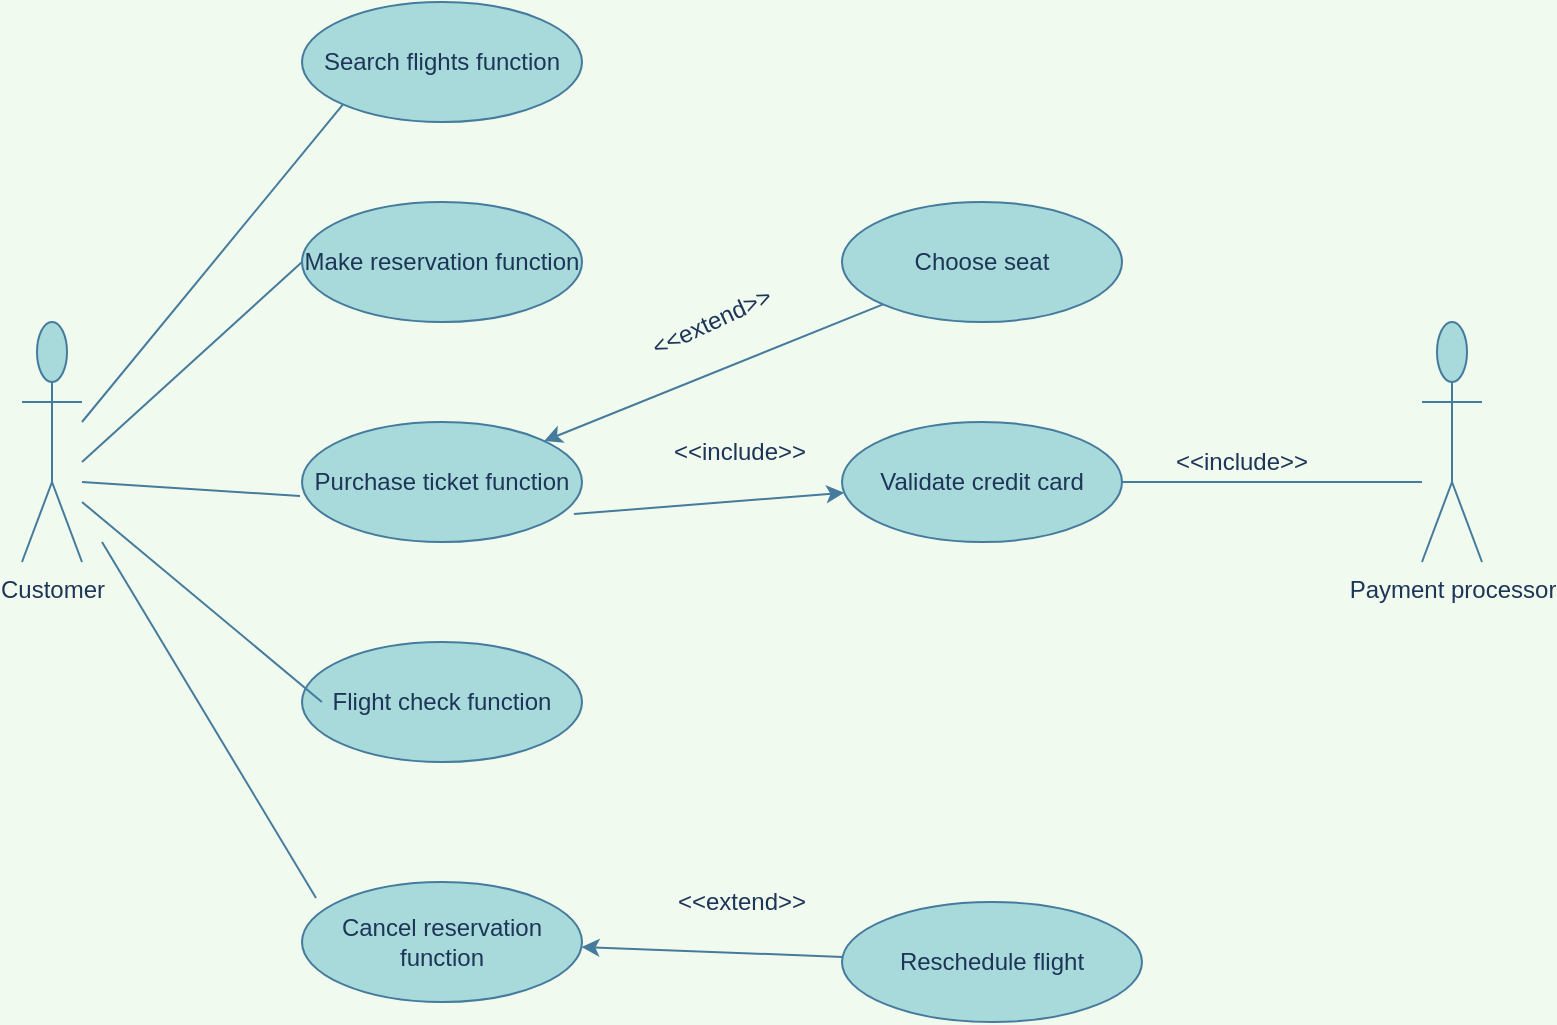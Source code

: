 <mxfile version="13.8.0" type="github">
  <diagram id="a2WmF4fuFvuvMf4313Um" name="Page-1">
    <mxGraphModel dx="868" dy="434" grid="1" gridSize="10" guides="1" tooltips="1" connect="1" arrows="1" fold="1" page="1" pageScale="1" pageWidth="850" pageHeight="1100" background="#F1FAEE" math="0" shadow="0">
      <root>
        <mxCell id="0" />
        <mxCell id="1" parent="0" />
        <mxCell id="ieOa9tC_bQOAgMbwjEyF-1" value="Customer" style="shape=umlActor;verticalLabelPosition=bottom;verticalAlign=top;html=1;outlineConnect=0;fillColor=#A8DADC;strokeColor=#457B9D;fontColor=#1D3557;" vertex="1" parent="1">
          <mxGeometry x="60" y="200" width="30" height="120" as="geometry" />
        </mxCell>
        <mxCell id="ieOa9tC_bQOAgMbwjEyF-2" value="Search flights function" style="ellipse;whiteSpace=wrap;html=1;fillColor=#A8DADC;strokeColor=#457B9D;fontColor=#1D3557;" vertex="1" parent="1">
          <mxGeometry x="200" y="40" width="140" height="60" as="geometry" />
        </mxCell>
        <mxCell id="ieOa9tC_bQOAgMbwjEyF-3" value="Make reservation function" style="ellipse;whiteSpace=wrap;html=1;fillColor=#A8DADC;strokeColor=#457B9D;fontColor=#1D3557;" vertex="1" parent="1">
          <mxGeometry x="200" y="140" width="140" height="60" as="geometry" />
        </mxCell>
        <mxCell id="ieOa9tC_bQOAgMbwjEyF-4" value="Purchase ticket function" style="ellipse;whiteSpace=wrap;html=1;fillColor=#A8DADC;strokeColor=#457B9D;fontColor=#1D3557;" vertex="1" parent="1">
          <mxGeometry x="200" y="250" width="140" height="60" as="geometry" />
        </mxCell>
        <mxCell id="ieOa9tC_bQOAgMbwjEyF-5" value="Flight check function" style="ellipse;whiteSpace=wrap;html=1;fillColor=#A8DADC;strokeColor=#457B9D;fontColor=#1D3557;" vertex="1" parent="1">
          <mxGeometry x="200" y="360" width="140" height="60" as="geometry" />
        </mxCell>
        <mxCell id="ieOa9tC_bQOAgMbwjEyF-6" value="Cancel reservation function" style="ellipse;whiteSpace=wrap;html=1;fillColor=#A8DADC;strokeColor=#457B9D;fontColor=#1D3557;" vertex="1" parent="1">
          <mxGeometry x="200" y="480" width="140" height="60" as="geometry" />
        </mxCell>
        <mxCell id="ieOa9tC_bQOAgMbwjEyF-7" value="" style="endArrow=none;html=1;entryX=0;entryY=1;entryDx=0;entryDy=0;strokeColor=#457B9D;fontColor=#1D3557;labelBackgroundColor=#F1FAEE;" edge="1" parent="1" target="ieOa9tC_bQOAgMbwjEyF-2">
          <mxGeometry width="50" height="50" relative="1" as="geometry">
            <mxPoint x="90" y="250" as="sourcePoint" />
            <mxPoint x="140" y="200" as="targetPoint" />
          </mxGeometry>
        </mxCell>
        <mxCell id="ieOa9tC_bQOAgMbwjEyF-8" value="" style="endArrow=none;html=1;entryX=0;entryY=0.5;entryDx=0;entryDy=0;strokeColor=#457B9D;fontColor=#1D3557;labelBackgroundColor=#F1FAEE;" edge="1" parent="1" target="ieOa9tC_bQOAgMbwjEyF-3">
          <mxGeometry width="50" height="50" relative="1" as="geometry">
            <mxPoint x="90" y="270" as="sourcePoint" />
            <mxPoint x="140" y="220" as="targetPoint" />
          </mxGeometry>
        </mxCell>
        <mxCell id="ieOa9tC_bQOAgMbwjEyF-9" value="" style="endArrow=none;html=1;entryX=-0.007;entryY=0.617;entryDx=0;entryDy=0;entryPerimeter=0;strokeColor=#457B9D;fontColor=#1D3557;labelBackgroundColor=#F1FAEE;" edge="1" parent="1" target="ieOa9tC_bQOAgMbwjEyF-4">
          <mxGeometry width="50" height="50" relative="1" as="geometry">
            <mxPoint x="90" y="280" as="sourcePoint" />
            <mxPoint x="150" y="240" as="targetPoint" />
          </mxGeometry>
        </mxCell>
        <mxCell id="ieOa9tC_bQOAgMbwjEyF-10" value="" style="endArrow=none;html=1;entryX=0.071;entryY=0.5;entryDx=0;entryDy=0;entryPerimeter=0;strokeColor=#457B9D;fontColor=#1D3557;labelBackgroundColor=#F1FAEE;" edge="1" parent="1" target="ieOa9tC_bQOAgMbwjEyF-5">
          <mxGeometry width="50" height="50" relative="1" as="geometry">
            <mxPoint x="90" y="290" as="sourcePoint" />
            <mxPoint x="150" y="260" as="targetPoint" />
          </mxGeometry>
        </mxCell>
        <mxCell id="ieOa9tC_bQOAgMbwjEyF-11" value="" style="endArrow=none;html=1;exitX=0.05;exitY=0.133;exitDx=0;exitDy=0;exitPerimeter=0;strokeColor=#457B9D;fontColor=#1D3557;labelBackgroundColor=#F1FAEE;" edge="1" parent="1" source="ieOa9tC_bQOAgMbwjEyF-6">
          <mxGeometry width="50" height="50" relative="1" as="geometry">
            <mxPoint x="70" y="380" as="sourcePoint" />
            <mxPoint x="100" y="310" as="targetPoint" />
          </mxGeometry>
        </mxCell>
        <mxCell id="ieOa9tC_bQOAgMbwjEyF-12" value="Choose seat" style="ellipse;whiteSpace=wrap;html=1;fillColor=#A8DADC;strokeColor=#457B9D;fontColor=#1D3557;" vertex="1" parent="1">
          <mxGeometry x="470" y="140" width="140" height="60" as="geometry" />
        </mxCell>
        <mxCell id="ieOa9tC_bQOAgMbwjEyF-13" value="Validate credit card" style="ellipse;whiteSpace=wrap;html=1;fillColor=#A8DADC;strokeColor=#457B9D;fontColor=#1D3557;" vertex="1" parent="1">
          <mxGeometry x="470" y="250" width="140" height="60" as="geometry" />
        </mxCell>
        <mxCell id="ieOa9tC_bQOAgMbwjEyF-14" value="Reschedule flight" style="ellipse;whiteSpace=wrap;html=1;fillColor=#A8DADC;strokeColor=#457B9D;fontColor=#1D3557;" vertex="1" parent="1">
          <mxGeometry x="470" y="490" width="150" height="60" as="geometry" />
        </mxCell>
        <mxCell id="ieOa9tC_bQOAgMbwjEyF-15" value="Payment processor" style="shape=umlActor;verticalLabelPosition=bottom;verticalAlign=top;html=1;outlineConnect=0;fillColor=#A8DADC;strokeColor=#457B9D;fontColor=#1D3557;" vertex="1" parent="1">
          <mxGeometry x="760" y="200" width="30" height="120" as="geometry" />
        </mxCell>
        <mxCell id="ieOa9tC_bQOAgMbwjEyF-16" value="" style="endArrow=classic;html=1;exitX=0;exitY=1;exitDx=0;exitDy=0;strokeColor=#457B9D;fontColor=#1D3557;labelBackgroundColor=#F1FAEE;" edge="1" parent="1" source="ieOa9tC_bQOAgMbwjEyF-12" target="ieOa9tC_bQOAgMbwjEyF-4">
          <mxGeometry width="50" height="50" relative="1" as="geometry">
            <mxPoint x="400" y="270" as="sourcePoint" />
            <mxPoint x="450" y="220" as="targetPoint" />
          </mxGeometry>
        </mxCell>
        <mxCell id="ieOa9tC_bQOAgMbwjEyF-17" value="" style="endArrow=classic;html=1;exitX=0.971;exitY=0.767;exitDx=0;exitDy=0;exitPerimeter=0;strokeColor=#457B9D;fontColor=#1D3557;labelBackgroundColor=#F1FAEE;" edge="1" parent="1" source="ieOa9tC_bQOAgMbwjEyF-4" target="ieOa9tC_bQOAgMbwjEyF-13">
          <mxGeometry width="50" height="50" relative="1" as="geometry">
            <mxPoint x="400" y="270" as="sourcePoint" />
            <mxPoint x="450" y="220" as="targetPoint" />
          </mxGeometry>
        </mxCell>
        <mxCell id="ieOa9tC_bQOAgMbwjEyF-18" value="&amp;lt;&amp;lt;extend&amp;gt;&amp;gt;" style="text;html=1;strokeColor=none;fillColor=none;align=center;verticalAlign=middle;whiteSpace=wrap;rounded=0;rotation=-25;fontColor=#1D3557;" vertex="1" parent="1">
          <mxGeometry x="385" y="190" width="40" height="20" as="geometry" />
        </mxCell>
        <mxCell id="ieOa9tC_bQOAgMbwjEyF-19" value="&amp;lt;&amp;lt;include&amp;gt;&amp;gt;" style="text;html=1;strokeColor=none;fillColor=none;align=center;verticalAlign=middle;whiteSpace=wrap;rounded=0;fontColor=#1D3557;" vertex="1" parent="1">
          <mxGeometry x="399" y="255" width="40" height="20" as="geometry" />
        </mxCell>
        <mxCell id="ieOa9tC_bQOAgMbwjEyF-21" value="" style="endArrow=none;html=1;strokeColor=#457B9D;fontColor=#1D3557;labelBackgroundColor=#F1FAEE;" edge="1" parent="1">
          <mxGeometry width="50" height="50" relative="1" as="geometry">
            <mxPoint x="610" y="280" as="sourcePoint" />
            <mxPoint x="760" y="280" as="targetPoint" />
          </mxGeometry>
        </mxCell>
        <mxCell id="ieOa9tC_bQOAgMbwjEyF-22" value="" style="endArrow=classic;html=1;strokeColor=#457B9D;fontColor=#1D3557;labelBackgroundColor=#F1FAEE;" edge="1" parent="1" source="ieOa9tC_bQOAgMbwjEyF-14" target="ieOa9tC_bQOAgMbwjEyF-6">
          <mxGeometry width="50" height="50" relative="1" as="geometry">
            <mxPoint x="400" y="500" as="sourcePoint" />
            <mxPoint x="450" y="450" as="targetPoint" />
          </mxGeometry>
        </mxCell>
        <mxCell id="ieOa9tC_bQOAgMbwjEyF-23" value="&amp;lt;&amp;lt;extend&amp;gt;&amp;gt;" style="text;html=1;strokeColor=none;fillColor=none;align=center;verticalAlign=middle;whiteSpace=wrap;rounded=0;rotation=0;fontColor=#1D3557;" vertex="1" parent="1">
          <mxGeometry x="400.002" y="479.995" width="40" height="20" as="geometry" />
        </mxCell>
        <mxCell id="ieOa9tC_bQOAgMbwjEyF-24" value="&amp;lt;&amp;lt;include&amp;gt;&amp;gt;" style="text;html=1;strokeColor=none;fillColor=none;align=center;verticalAlign=middle;whiteSpace=wrap;rounded=0;fontColor=#1D3557;" vertex="1" parent="1">
          <mxGeometry x="650" y="260" width="40" height="20" as="geometry" />
        </mxCell>
      </root>
    </mxGraphModel>
  </diagram>
</mxfile>
